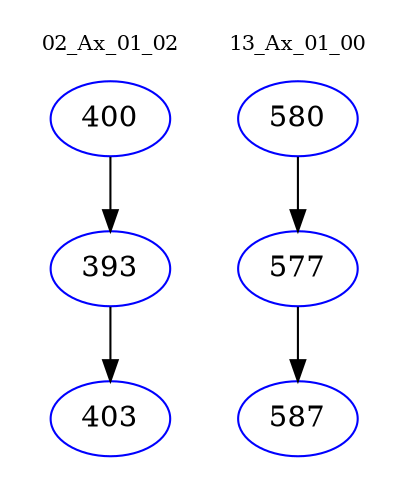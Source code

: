 digraph{
subgraph cluster_0 {
color = white
label = "02_Ax_01_02";
fontsize=10;
T0_400 [label="400", color="blue"]
T0_400 -> T0_393 [color="black"]
T0_393 [label="393", color="blue"]
T0_393 -> T0_403 [color="black"]
T0_403 [label="403", color="blue"]
}
subgraph cluster_1 {
color = white
label = "13_Ax_01_00";
fontsize=10;
T1_580 [label="580", color="blue"]
T1_580 -> T1_577 [color="black"]
T1_577 [label="577", color="blue"]
T1_577 -> T1_587 [color="black"]
T1_587 [label="587", color="blue"]
}
}
